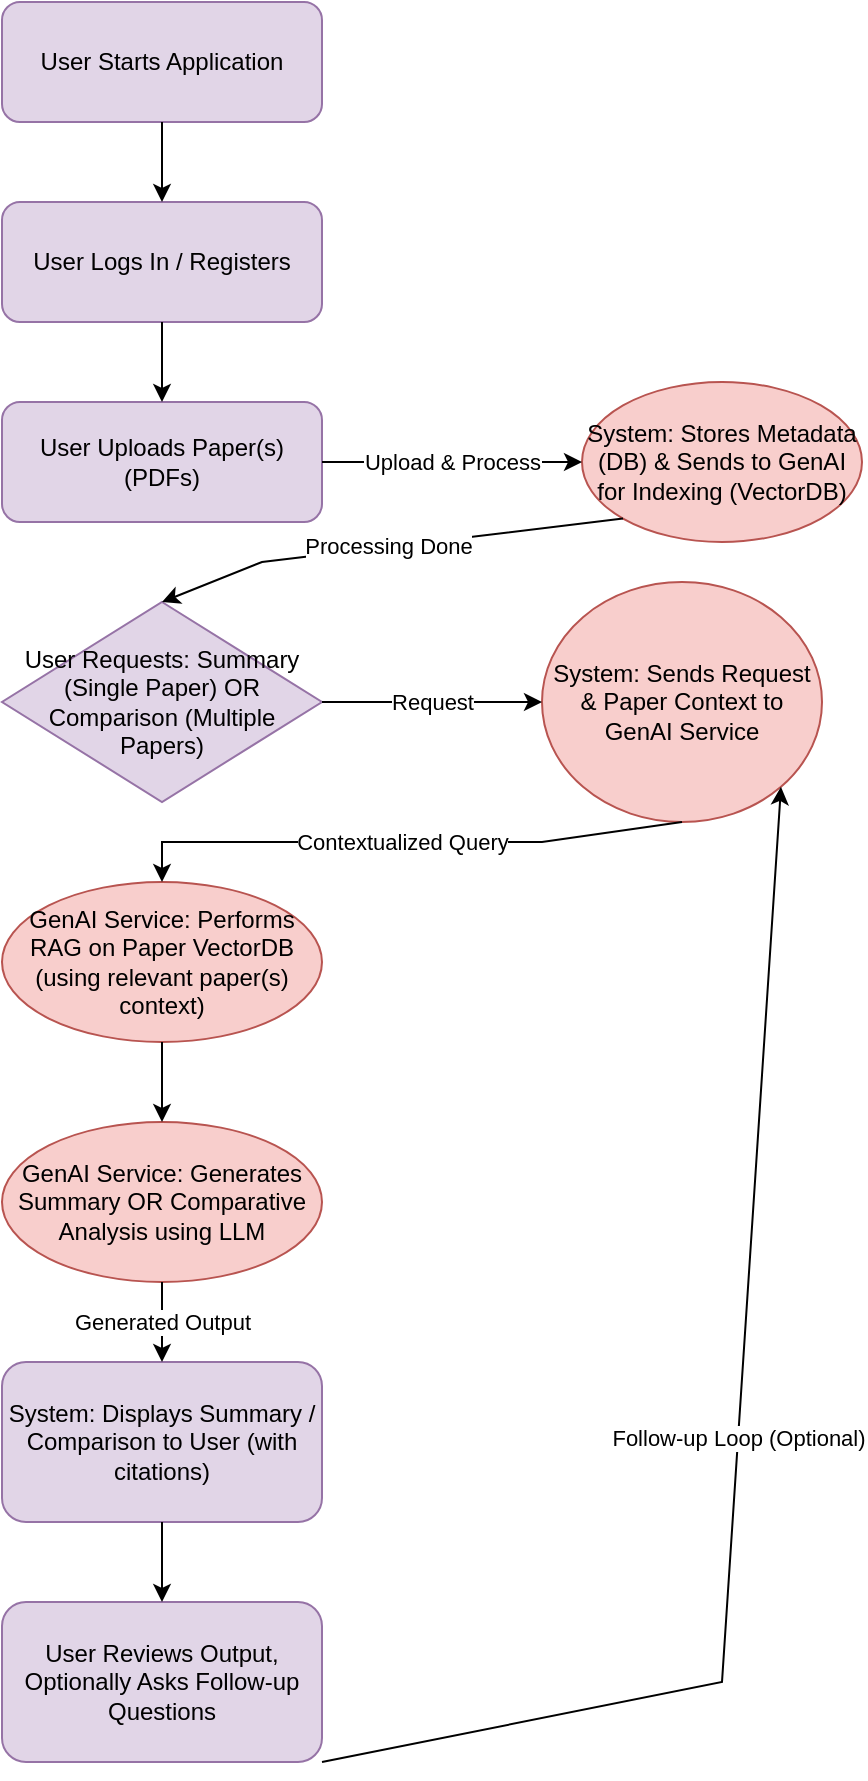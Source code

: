 <mxfile>
    <diagram id="onUhv2hnZ5UNghu5VzFY" name="Page-1">
        <mxGraphModel dx="907" dy="489" grid="1" gridSize="10" guides="1" tooltips="1" connect="1" arrows="1" fold="1" page="1" pageScale="1" pageWidth="850" pageHeight="1100" math="0" shadow="0">
            <root>
                <mxCell id="0"/>
                <mxCell id="1" parent="0"/>
                <mxCell id="2" value="User Starts Application" style="rounded=1;whiteSpace=wrap;html=1;fillColor=#e1d5e7;strokeColor=#9673a6;" parent="1" vertex="1">
                    <mxGeometry x="320" y="40" width="160" height="60" as="geometry"/>
                </mxCell>
                <mxCell id="3" value="User Logs In / Registers" style="rounded=1;whiteSpace=wrap;html=1;fillColor=#e1d5e7;strokeColor=#9673a6;" parent="1" vertex="1">
                    <mxGeometry x="320" y="140" width="160" height="60" as="geometry"/>
                </mxCell>
                <mxCell id="4" value="User Uploads Paper(s) (PDFs)" style="rounded=1;whiteSpace=wrap;html=1;fillColor=#e1d5e7;strokeColor=#9673a6;" parent="1" vertex="1">
                    <mxGeometry x="320" y="240" width="160" height="60" as="geometry"/>
                </mxCell>
                <mxCell id="5" value="System: Stores Metadata (DB) &amp; Sends to GenAI for Indexing (VectorDB)" style="ellipse;whiteSpace=wrap;html=1;fillColor=#f8cecc;strokeColor=#b85450;" parent="1" vertex="1">
                    <mxGeometry x="610" y="230" width="140" height="80" as="geometry"/>
                </mxCell>
                <mxCell id="6" value="User Requests: Summary (Single Paper) OR Comparison (Multiple Papers)" style="rhombus;whiteSpace=wrap;html=1;fillColor=#e1d5e7;strokeColor=#9673a6;" parent="1" vertex="1">
                    <mxGeometry x="320" y="340" width="160" height="100" as="geometry"/>
                </mxCell>
                <mxCell id="7" value="System: Sends Request &amp; Paper Context to GenAI Service" style="ellipse;whiteSpace=wrap;html=1;fillColor=#f8cecc;strokeColor=#b85450;" parent="1" vertex="1">
                    <mxGeometry x="590" y="330" width="140" height="120" as="geometry"/>
                </mxCell>
                <mxCell id="8" value="GenAI Service: Performs RAG on Paper VectorDB (using relevant paper(s) context)" style="ellipse;whiteSpace=wrap;html=1;fillColor=#f8cecc;strokeColor=#b85450;" parent="1" vertex="1">
                    <mxGeometry x="320" y="480" width="160" height="80" as="geometry"/>
                </mxCell>
                <mxCell id="9" value="GenAI Service: Generates Summary OR Comparative Analysis using LLM" style="ellipse;whiteSpace=wrap;html=1;fillColor=#f8cecc;strokeColor=#b85450;" parent="1" vertex="1">
                    <mxGeometry x="320" y="600" width="160" height="80" as="geometry"/>
                </mxCell>
                <mxCell id="10" value="System: Displays Summary / Comparison to User (with citations)" style="rounded=1;whiteSpace=wrap;html=1;fillColor=#e1d5e7;strokeColor=#9673a6;" parent="1" vertex="1">
                    <mxGeometry x="320" y="720" width="160" height="80" as="geometry"/>
                </mxCell>
                <mxCell id="11" value="User Reviews Output, Optionally Asks Follow-up Questions" style="rounded=1;whiteSpace=wrap;html=1;fillColor=#e1d5e7;strokeColor=#9673a6;" parent="1" vertex="1">
                    <mxGeometry x="320" y="840" width="160" height="80" as="geometry"/>
                </mxCell>
                <mxCell id="12" value="" style="endArrow=classic;html=1;rounded=0;" parent="1" source="2" target="3" edge="1">
                    <mxGeometry width="50" height="50" relative="1" as="geometry">
                        <mxPoint x="400" y="120" as="sourcePoint"/>
                        <mxPoint x="400" y="120" as="targetPoint"/>
                    </mxGeometry>
                </mxCell>
                <mxCell id="13" value="" style="endArrow=classic;html=1;rounded=0;" parent="1" source="3" target="4" edge="1">
                    <mxGeometry width="50" height="50" relative="1" as="geometry">
                        <mxPoint x="400" y="220" as="sourcePoint"/>
                        <mxPoint x="400" y="220" as="targetPoint"/>
                    </mxGeometry>
                </mxCell>
                <mxCell id="14" value="Upload &amp; Process" style="endArrow=classic;html=1;rounded=0;exitX=1;exitY=0.5;exitDx=0;exitDy=0;entryX=0;entryY=0.5;entryDx=0;entryDy=0;" parent="1" source="4" target="5" edge="1">
                    <mxGeometry width="50" height="50" relative="1" as="geometry">
                        <mxPoint x="490" y="270" as="sourcePoint"/>
                        <mxPoint x="510" y="270" as="targetPoint"/>
                    </mxGeometry>
                </mxCell>
                <mxCell id="15" value="Processing Done" style="endArrow=classic;html=1;rounded=0;exitX=0;exitY=1;exitDx=0;exitDy=0;entryX=0.5;entryY=0;entryDx=0;entryDy=0;" parent="1" source="5" target="6" edge="1">
                    <mxGeometry width="50" height="50" relative="1" as="geometry">
                        <mxPoint x="510" y="320" as="sourcePoint"/>
                        <mxPoint x="400" y="320" as="targetPoint"/>
                        <Array as="points">
                            <mxPoint x="450" y="320"/>
                        </Array>
                    </mxGeometry>
                </mxCell>
                <mxCell id="16" value="Request" style="endArrow=classic;html=1;rounded=0;exitX=1;exitY=0.5;exitDx=0;exitDy=0;entryX=0;entryY=0.5;entryDx=0;entryDy=0;" parent="1" source="6" target="7" edge="1">
                    <mxGeometry width="50" height="50" relative="1" as="geometry">
                        <mxPoint x="490" y="390" as="sourcePoint"/>
                        <mxPoint x="510" y="390" as="targetPoint"/>
                    </mxGeometry>
                </mxCell>
                <mxCell id="17" value="Contextualized Query" style="endArrow=classic;html=1;rounded=0;exitX=0.5;exitY=1;exitDx=0;exitDy=0;entryX=0.5;entryY=0;entryDx=0;entryDy=0;" parent="1" source="7" target="8" edge="1">
                    <mxGeometry width="50" height="50" relative="1" as="geometry">
                        <mxPoint x="590" y="460" as="sourcePoint"/>
                        <mxPoint x="400" y="460" as="targetPoint"/>
                        <Array as="points">
                            <mxPoint x="590" y="460"/>
                            <mxPoint x="400" y="460"/>
                        </Array>
                    </mxGeometry>
                </mxCell>
                <mxCell id="18" value="" style="endArrow=classic;html=1;rounded=0;" parent="1" source="8" target="9" edge="1">
                    <mxGeometry width="50" height="50" relative="1" as="geometry">
                        <mxPoint x="400" y="570" as="sourcePoint"/>
                        <mxPoint x="400" y="570" as="targetPoint"/>
                    </mxGeometry>
                </mxCell>
                <mxCell id="19" value="Generated Output" style="endArrow=classic;html=1;rounded=0;" parent="1" source="9" target="10" edge="1">
                    <mxGeometry width="50" height="50" relative="1" as="geometry">
                        <mxPoint x="400" y="700" as="sourcePoint"/>
                        <mxPoint x="400" y="700" as="targetPoint"/>
                    </mxGeometry>
                </mxCell>
                <mxCell id="20" value="" style="endArrow=classic;html=1;rounded=0;" parent="1" source="10" target="11" edge="1">
                    <mxGeometry width="50" height="50" relative="1" as="geometry">
                        <mxPoint x="400" y="810" as="sourcePoint"/>
                        <mxPoint x="400" y="810" as="targetPoint"/>
                    </mxGeometry>
                </mxCell>
                <mxCell id="21" value="Follow-up Loop (Optional)" style="endArrow=classic;html=1;rounded=0;entryX=1;entryY=1;entryDx=0;exitX=1;exitY=1;exitDx=0;entryDy=0;" parent="1" source="11" target="7" edge="1">
                    <mxGeometry width="50" height="50" relative="1" as="geometry">
                        <mxPoint x="490" y="880" as="sourcePoint"/>
                        <mxPoint x="680" y="500" as="targetPoint"/>
                        <Array as="points">
                            <mxPoint x="680" y="880"/>
                        </Array>
                    </mxGeometry>
                </mxCell>
            </root>
        </mxGraphModel>
    </diagram>
</mxfile>